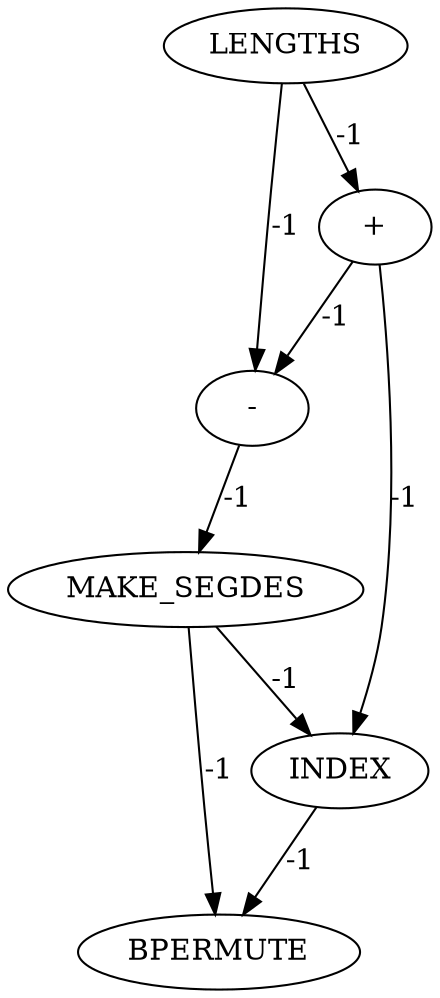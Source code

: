 digraph {
	convex_hull_large_grid_INST_5387 [label=INDEX cost=0]
	convex_hull_large_grid_INST_5381 [label="-" cost=0]
	convex_hull_large_grid_INST_5395 [label=BPERMUTE cost=0]
	convex_hull_large_grid_INST_5376 [label=LENGTHS cost=0]
	convex_hull_large_grid_INST_5382 [label=MAKE_SEGDES cost=0]
	convex_hull_large_grid_INST_991 [label="+" cost=0]
	convex_hull_large_grid_INST_5387 -> convex_hull_large_grid_INST_5395 [label=-1 cost=-1]
	convex_hull_large_grid_INST_5381 -> convex_hull_large_grid_INST_5382 [label=-1 cost=-1]
	convex_hull_large_grid_INST_5376 -> convex_hull_large_grid_INST_991 [label=-1 cost=-1]
	convex_hull_large_grid_INST_5376 -> convex_hull_large_grid_INST_5381 [label=-1 cost=-1]
	convex_hull_large_grid_INST_5382 -> convex_hull_large_grid_INST_5387 [label=-1 cost=-1]
	convex_hull_large_grid_INST_5382 -> convex_hull_large_grid_INST_5395 [label=-1 cost=-1]
	convex_hull_large_grid_INST_991 -> convex_hull_large_grid_INST_5381 [label=-1 cost=-1]
	convex_hull_large_grid_INST_991 -> convex_hull_large_grid_INST_5387 [label=-1 cost=-1]
}
